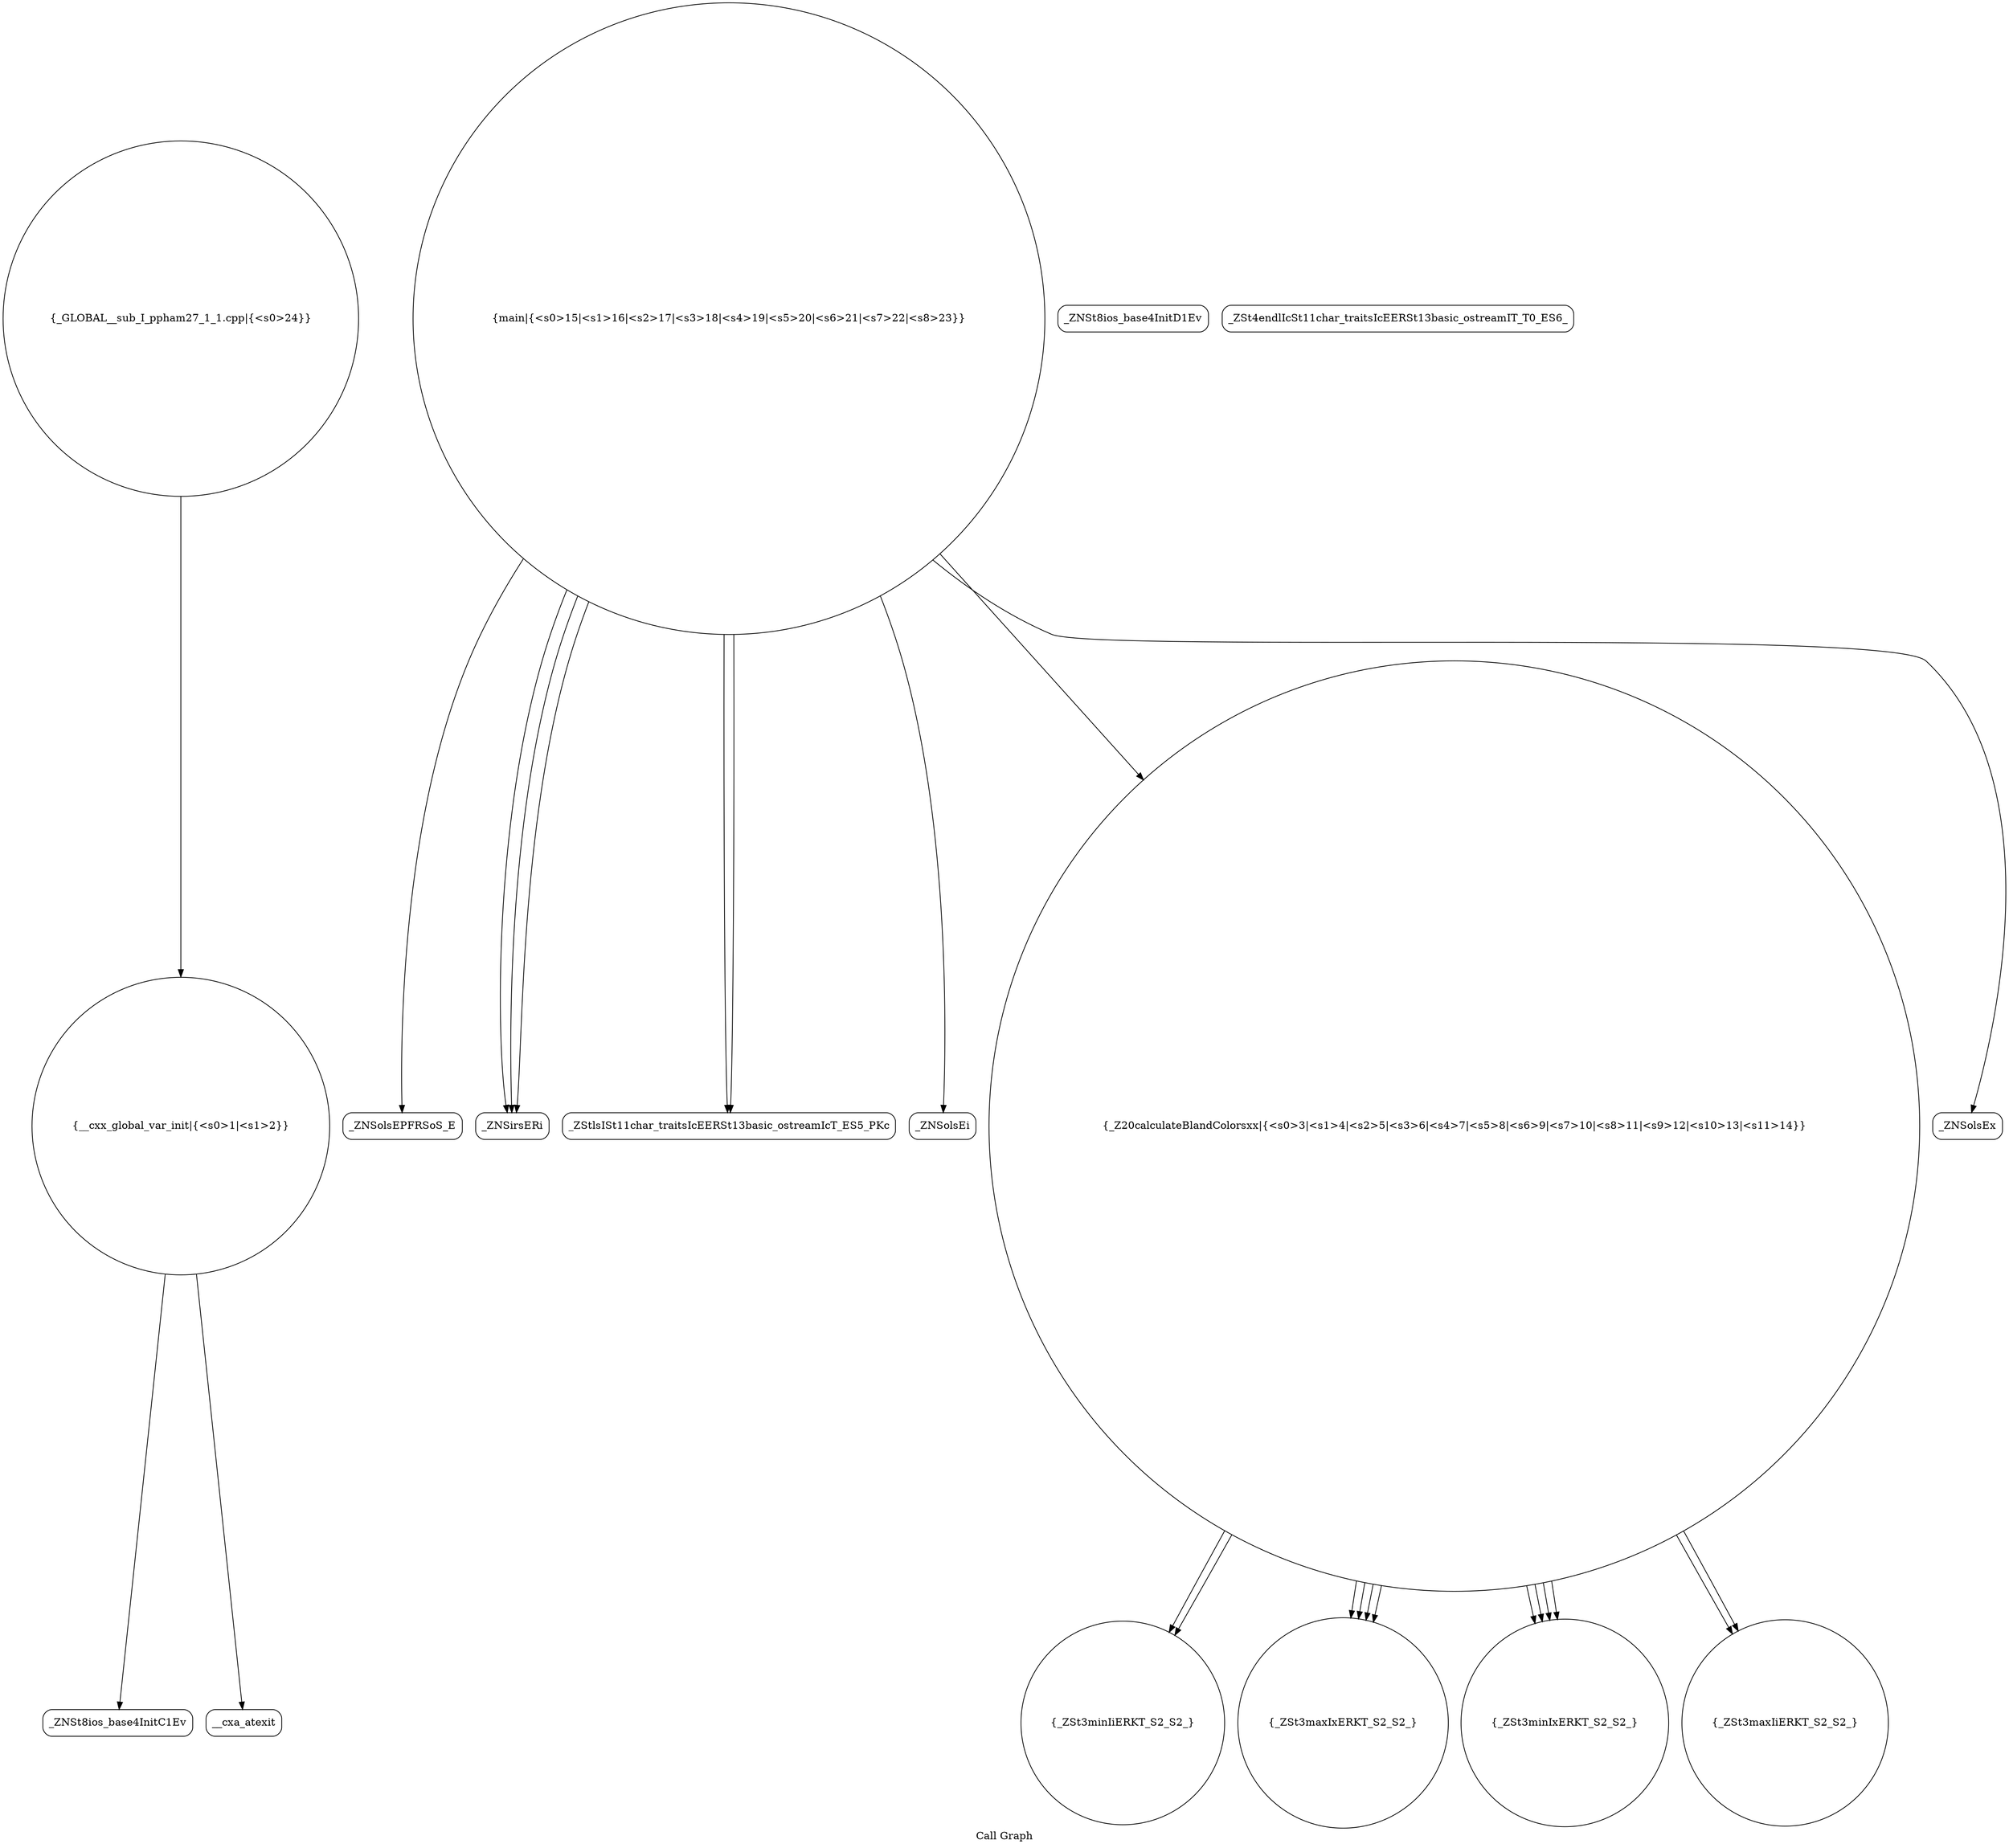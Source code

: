 digraph "Call Graph" {
	label="Call Graph";

	Node0x55c64ea42420 [shape=record,shape=circle,label="{__cxx_global_var_init|{<s0>1|<s1>2}}"];
	Node0x55c64ea42420:s0 -> Node0x55c64ea428b0[color=black];
	Node0x55c64ea42420:s1 -> Node0x55c64ea429b0[color=black];
	Node0x55c64ea42bb0 [shape=record,shape=circle,label="{_ZSt3minIiERKT_S2_S2_}"];
	Node0x55c64ea42f30 [shape=record,shape=Mrecord,label="{_ZNSolsEPFRSoS_E}"];
	Node0x55c64ea42930 [shape=record,shape=Mrecord,label="{_ZNSt8ios_base4InitD1Ev}"];
	Node0x55c64ea42cb0 [shape=record,shape=circle,label="{main|{<s0>15|<s1>16|<s2>17|<s3>18|<s4>19|<s5>20|<s6>21|<s7>22|<s8>23}}"];
	Node0x55c64ea42cb0:s0 -> Node0x55c64ea42d30[color=black];
	Node0x55c64ea42cb0:s1 -> Node0x55c64ea42d30[color=black];
	Node0x55c64ea42cb0:s2 -> Node0x55c64ea42d30[color=black];
	Node0x55c64ea42cb0:s3 -> Node0x55c64ea42db0[color=black];
	Node0x55c64ea42cb0:s4 -> Node0x55c64ea42e30[color=black];
	Node0x55c64ea42cb0:s5 -> Node0x55c64ea42db0[color=black];
	Node0x55c64ea42cb0:s6 -> Node0x55c64ea42a30[color=black];
	Node0x55c64ea42cb0:s7 -> Node0x55c64ea42eb0[color=black];
	Node0x55c64ea42cb0:s8 -> Node0x55c64ea42f30[color=black];
	Node0x55c64ea43030 [shape=record,shape=circle,label="{_GLOBAL__sub_I_ppham27_1_1.cpp|{<s0>24}}"];
	Node0x55c64ea43030:s0 -> Node0x55c64ea42420[color=black];
	Node0x55c64ea42a30 [shape=record,shape=circle,label="{_Z20calculateBlandColorsxx|{<s0>3|<s1>4|<s2>5|<s3>6|<s4>7|<s5>8|<s6>9|<s7>10|<s8>11|<s9>12|<s10>13|<s11>14}}"];
	Node0x55c64ea42a30:s0 -> Node0x55c64ea42ab0[color=black];
	Node0x55c64ea42a30:s1 -> Node0x55c64ea42b30[color=black];
	Node0x55c64ea42a30:s2 -> Node0x55c64ea42bb0[color=black];
	Node0x55c64ea42a30:s3 -> Node0x55c64ea42b30[color=black];
	Node0x55c64ea42a30:s4 -> Node0x55c64ea42c30[color=black];
	Node0x55c64ea42a30:s5 -> Node0x55c64ea42ab0[color=black];
	Node0x55c64ea42a30:s6 -> Node0x55c64ea42ab0[color=black];
	Node0x55c64ea42a30:s7 -> Node0x55c64ea42b30[color=black];
	Node0x55c64ea42a30:s8 -> Node0x55c64ea42bb0[color=black];
	Node0x55c64ea42a30:s9 -> Node0x55c64ea42b30[color=black];
	Node0x55c64ea42a30:s10 -> Node0x55c64ea42c30[color=black];
	Node0x55c64ea42a30:s11 -> Node0x55c64ea42ab0[color=black];
	Node0x55c64ea42db0 [shape=record,shape=Mrecord,label="{_ZStlsISt11char_traitsIcEERSt13basic_ostreamIcT_ES5_PKc}"];
	Node0x55c64ea42b30 [shape=record,shape=circle,label="{_ZSt3minIxERKT_S2_S2_}"];
	Node0x55c64ea42eb0 [shape=record,shape=Mrecord,label="{_ZNSolsEx}"];
	Node0x55c64ea428b0 [shape=record,shape=Mrecord,label="{_ZNSt8ios_base4InitC1Ev}"];
	Node0x55c64ea42c30 [shape=record,shape=circle,label="{_ZSt3maxIiERKT_S2_S2_}"];
	Node0x55c64ea42fb0 [shape=record,shape=Mrecord,label="{_ZSt4endlIcSt11char_traitsIcEERSt13basic_ostreamIT_T0_ES6_}"];
	Node0x55c64ea429b0 [shape=record,shape=Mrecord,label="{__cxa_atexit}"];
	Node0x55c64ea42d30 [shape=record,shape=Mrecord,label="{_ZNSirsERi}"];
	Node0x55c64ea42ab0 [shape=record,shape=circle,label="{_ZSt3maxIxERKT_S2_S2_}"];
	Node0x55c64ea42e30 [shape=record,shape=Mrecord,label="{_ZNSolsEi}"];
}
